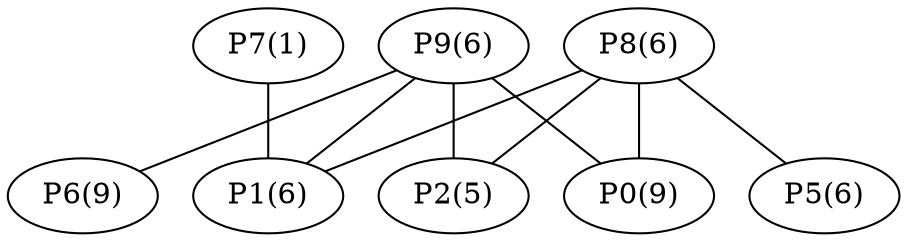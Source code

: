 graph network {
      "P0(9)";
      "P1(6)";
      "P2(5)";
      "P5(6)";
      "P6(9)";
      "P7(1)";
      "P8(6)";
      "P9(6)";
      "P7(1)" -- "P1(6)";
      "P8(6)" -- "P5(6)";
      "P8(6)" -- "P2(5)";
      "P8(6)" -- "P1(6)";
      "P8(6)" -- "P0(9)";
      "P9(6)" -- "P6(9)";
      "P9(6)" -- "P2(5)";
      "P9(6)" -- "P1(6)";
      "P9(6)" -- "P0(9)";
}
